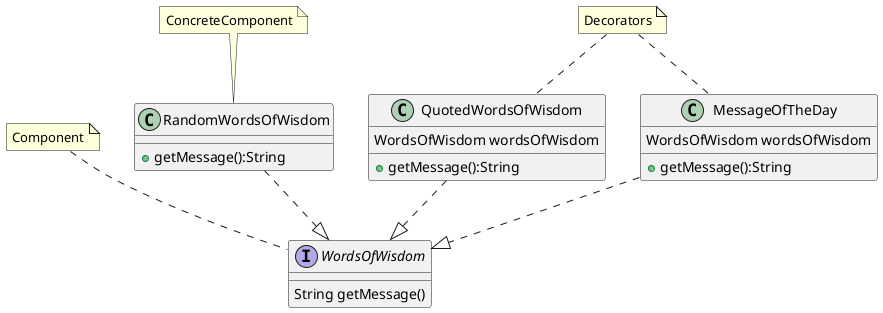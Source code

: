 @startuml
note "Component" as N1
note "ConcreteComponent" as N2
note "Decorators" as N3

interface WordsOfWisdom {
    String getMessage()
}

class RandomWordsOfWisdom {
    +getMessage():String
}

class QuotedWordsOfWisdom {
    WordsOfWisdom wordsOfWisdom
    +getMessage():String
}

class MessageOfTheDay {
    WordsOfWisdom wordsOfWisdom
    +getMessage():String
}

RandomWordsOfWisdom ..|> WordsOfWisdom
QuotedWordsOfWisdom ..|> WordsOfWisdom
MessageOfTheDay ..|> WordsOfWisdom

N1 .. WordsOfWisdom
N2 .. RandomWordsOfWisdom
N3 .. QuotedWordsOfWisdom
N3 .. MessageOfTheDay
@enduml